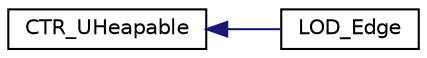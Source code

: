 digraph G
{
  edge [fontname="Helvetica",fontsize="10",labelfontname="Helvetica",labelfontsize="10"];
  node [fontname="Helvetica",fontsize="10",shape=record];
  rankdir=LR;
  Node1 [label="CTR_UHeapable",height=0.2,width=0.4,color="black", fillcolor="white", style="filled",URL="$da/d2b/classCTR__UHeapable.html"];
  Node1 -> Node2 [dir=back,color="midnightblue",fontsize="10",style="solid",fontname="Helvetica"];
  Node2 [label="LOD_Edge",height=0.2,width=0.4,color="black", fillcolor="white", style="filled",URL="$de/dba/classLOD__Edge.html"];
}
